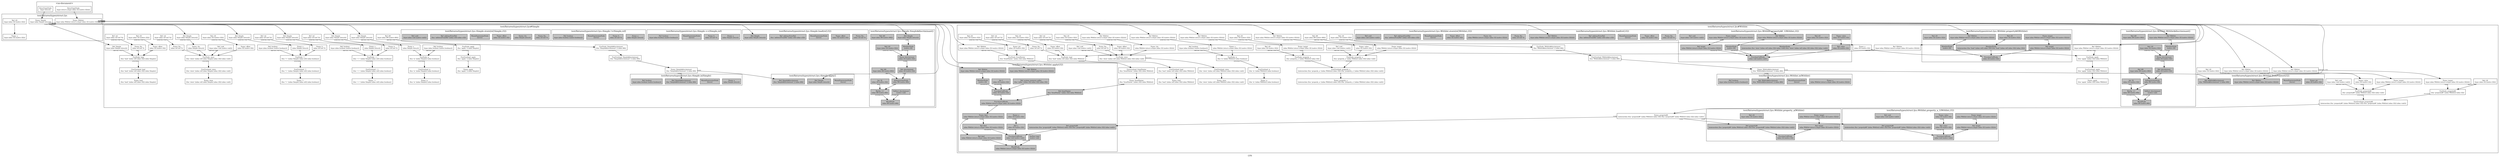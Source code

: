 digraph LYS {
  node [shape=box,fontsize=10];
  subgraph "cluster_test/fixtures/types/struct.lys" {
    1 [label="Name: Simple\n(type (alias Simple (struct)))", fillcolor=grey];
    2 [label="Name: WithInt\n(type (alias WithInt (struct a:(type (alias i32 (native i32))))))", fillcolor=grey];
    3 [label="Name: a\n(type (alias i32 (native i32)))", fillcolor=grey];
    4 [label="Ref: i32\n(type (alias i32 (native i32)))", fillcolor=grey];
    label="test/fixtures/types/struct.lys";
  }
  subgraph "cluster_<no-document>" {
    5 [label="StructTypeNode\n(type (struct))", fillcolor=grey];
    6 [label="StructTypeNode\n(type (struct a:(type (alias i32 (native i32)))))", fillcolor=grey];
    label="<no-document>";
  }
  subgraph "cluster_test/fixtures/types/struct.lys#Simple" {
    7 [label="FunOverload: Simple$discriminant\n(fun 'Simple$discriminant' () (alias i64))", fillcolor=grey];
    8 [label="FunNode: Simple$discriminant\n(fun 'Simple$discriminant' () (alias i64))", fillcolor=grey];
    9 [label="Ref: i64\n(type (alias i64 (native i64)))", fillcolor=grey];
    10 [label="Name: Simple$discriminant\n(fun 'Simple$discriminant' () (alias i64))", fillcolor=grey];
    11 [label="FunOverload: apply\n(fun 'apply' () (alias Simple))", fillcolor=grey];
    12 [label="FunNode: apply\n(fun 'apply' () (alias Simple))", fillcolor=grey];
    13 [label="Ref: Simple\n(type (alias Simple (struct)))", fillcolor=grey];
    14 [label="Name: apply\n(fun 'apply' () (alias Simple))", fillcolor=grey];
    15 [label="FunOverload: is\n(fun 'is' ((alias Simple)) (alias boolean))", fillcolor=grey];
    16 [label="FunNode: is\n(fun 'is' ((alias Simple)) (alias boolean))", fillcolor=grey];
    17 [label="Ref: Simple\n(type (alias Simple (struct)))", fillcolor=grey];
    18 [label="Name: a\n(alias Simple (struct))", fillcolor=grey];
    19 [label="Ref: boolean\n(type (alias boolean (native boolean)))", fillcolor=grey];
    20 [label="Name: is\n(fun 'is' ((alias Simple)) (alias boolean))", fillcolor=grey];
    21 [label="FunOverload: ==\n(fun '==' ((alias Simple) (alias ref)) (alias boolean))", fillcolor=grey];
    22 [label="FunNode: ==\n(fun '==' ((alias Simple) (alias ref)) (alias boolean))", fillcolor=grey];
    23 [label="Ref: Simple\n(type (alias Simple (struct)))", fillcolor=grey];
    24 [label="Name: a\n(alias Simple (struct))", fillcolor=grey];
    25 [label="Ref: ref\n(type (alias ref (ref ?)))", fillcolor=grey];
    26 [label="Name: b\n(alias ref (ref ?))", fillcolor=grey];
    27 [label="Ref: boolean\n(type (alias boolean (native boolean)))", fillcolor=grey];
    28 [label="Name: ==\n(fun '==' ((alias Simple) (alias ref)) (alias boolean))", fillcolor=grey];
    29 [label="FunOverload: !=\n(fun '!=' ((alias Simple) (alias ref)) (alias boolean))", fillcolor=grey];
    30 [label="FunNode: !=\n(fun '!=' ((alias Simple) (alias ref)) (alias boolean))", fillcolor=grey];
    31 [label="Ref: Simple\n(type (alias Simple (struct)))", fillcolor=grey];
    32 [label="Name: a\n(alias Simple (struct))", fillcolor=grey];
    33 [label="Ref: ref\n(type (alias ref (ref ?)))", fillcolor=grey];
    34 [label="Name: b\n(alias ref (ref ?))", fillcolor=grey];
    35 [label="Ref: boolean\n(type (alias boolean (native boolean)))", fillcolor=grey];
    36 [label="Name: !=\n(fun '!=' ((alias Simple) (alias ref)) (alias boolean))", fillcolor=grey];
    37 [label="FunOverload: store\n(fun 'store' ((alias ref) (alias Simple) (alias i32)) (alias void))", fillcolor=grey];
    38 [label="FunNode: store\n(fun 'store' ((alias ref) (alias Simple) (alias i32)) (alias void))", fillcolor=grey];
    39 [label="Ref: ref\n(type (alias ref (ref ?)))", fillcolor=grey];
    40 [label="Name: lhs\n(alias ref (ref ?))", fillcolor=grey];
    41 [label="Ref: Simple\n(type (alias Simple (struct)))", fillcolor=grey];
    42 [label="Name: rhs\n(alias Simple (struct))", fillcolor=grey];
    43 [label="Ref: i32\n(type (alias i32 (native i32)))", fillcolor=grey];
    44 [label="Name: offset\n(alias i32 (native i32))", fillcolor=grey];
    45 [label="Ref: void\n(type (alias void (native void)))", fillcolor=grey];
    46 [label="Name: store\n(fun 'store' ((alias ref) (alias Simple) (alias i32)) (alias void))", fillcolor=grey];
    47 [label="FunOverload: load\n(fun 'load' ((alias ref) (alias i32)) (alias Simple))", fillcolor=grey];
    48 [label="FunNode: load\n(fun 'load' ((alias ref) (alias i32)) (alias Simple))", fillcolor=grey];
    49 [label="Ref: ref\n(type (alias ref (ref ?)))", fillcolor=grey];
    50 [label="Name: lhs\n(alias ref (ref ?))", fillcolor=grey];
    51 [label="Ref: i32\n(type (alias i32 (native i32)))", fillcolor=grey];
    52 [label="Name: offset\n(alias i32 (native i32))", fillcolor=grey];
    53 [label="Ref: Simple\n(type (alias Simple (struct)))", fillcolor=grey];
    54 [label="Name: load\n(fun 'load' ((alias ref) (alias i32)) (alias Simple))", fillcolor=grey];
    subgraph "cluster_test/fixtures/types/struct.lys#Simple_0" { rankdir=TB;
      node [style=filled, fillcolor=grey];
      55 [label="BlockNode\n(alias i64 (native i64))", fillcolor=grey];
      56 [label="ValDecl: discriminant\n(native void)", fillcolor=grey];
      57 [label="Name: discriminant\n(alias i32 (native i32))", fillcolor=grey];
      58 [label="Ref: i32\n(type (alias i32 (native i32)))", fillcolor=grey];
      59 [label="MemberNode\n(native i32)", fillcolor=grey];
      60 [label="Ref: Simple\n(type (alias Simple (struct)))", fillcolor=grey];
      61 [label="BinOp: <<\n(alias i64 (native i64))", fillcolor=grey];
      62 [label="AsExpressionNode\n(alias i64 (native i64))", fillcolor=grey];
      63 [label="Ref: discriminant\n(alias i32 (native i32))", fillcolor=grey];
      64 [label="Ref: i64\n(type (alias i64 (native i64)))", fillcolor=grey];
      65 [label="Int: 32\n(alias i32 (native i32))", fillcolor=grey];
      66 [label="Ref: i64\n(type (alias i64 (native i64)))", fillcolor=grey];
      label="test/fixtures/types/struct.lys::Simple.Simple$discriminant()";
    }
    subgraph "cluster_test/fixtures/types/struct.lys#Simple_1" { rankdir=TB;
      node [style=filled, fillcolor=grey];
      67 [label="Name: lhs\n(alias ref (ref ?))", fillcolor=grey];
      68 [label="Name: offset\n(alias i32 (native i32))", fillcolor=grey];
      69 [label="WasmExpressionNode\n(never)", fillcolor=grey];
      70 [label="Ref: addressFromRef\n(fun 'addressFromRef' ((alias ref)) (alias u32))", fillcolor=grey];
      71 [label="Ref: Simple\n(type (alias Simple (struct)))", fillcolor=grey];
      label="test/fixtures/types/struct.lys::Simple.load(ref,i32)";
    }
    subgraph "cluster_test/fixtures/types/struct.lys#Simple_2" { rankdir=TB;
      node [style=filled, fillcolor=grey];
      72 [label="WasmExpressionNode\n(never)", fillcolor=grey];
      73 [label="Ref: Simple$discriminant\n(fun 'Simple$discriminant' () (alias i64))", fillcolor=grey];
      74 [label="Ref: Simple\n(type (alias Simple (struct)))", fillcolor=grey];
      label="test/fixtures/types/struct.lys::Simple.apply()";
    }
    subgraph "cluster_test/fixtures/types/struct.lys#Simple_3" { rankdir=TB;
      node [style=filled, fillcolor=grey];
      75 [label="Name: a\n(alias Simple (struct))", fillcolor=grey];
      76 [label="WasmExpressionNode\n(never)", fillcolor=grey];
      77 [label="Ref: Simple$discriminant\n(fun 'Simple$discriminant' () (alias i64))", fillcolor=grey];
      78 [label="Ref: boolean\n(type (alias boolean (native boolean)))", fillcolor=grey];
      label="test/fixtures/types/struct.lys::Simple.is(Simple)";
    }
    subgraph "cluster_test/fixtures/types/struct.lys#Simple_4" { rankdir=TB;
      node [style=filled, fillcolor=grey];
      79 [label="Name: a\n(alias Simple (struct))", fillcolor=grey];
      80 [label="Name: b\n(alias ref (ref ?))", fillcolor=grey];
      81 [label="WasmExpressionNode\n(never)", fillcolor=grey];
      82 [label="Ref: boolean\n(type (alias boolean (native boolean)))", fillcolor=grey];
      label="test/fixtures/types/struct.lys::Simple.==(Simple,ref)";
    }
    subgraph "cluster_test/fixtures/types/struct.lys#Simple_5" { rankdir=TB;
      node [style=filled, fillcolor=grey];
      83 [label="Name: a\n(alias Simple (struct))", fillcolor=grey];
      84 [label="Name: b\n(alias ref (ref ?))", fillcolor=grey];
      85 [label="WasmExpressionNode\n(never)", fillcolor=grey];
      86 [label="Ref: boolean\n(type (alias boolean (native boolean)))", fillcolor=grey];
      label="test/fixtures/types/struct.lys::Simple.!=(Simple,ref)";
    }
    subgraph "cluster_test/fixtures/types/struct.lys#Simple_6" { rankdir=TB;
      node [style=filled, fillcolor=grey];
      87 [label="Name: lhs\n(alias ref (ref ?))", fillcolor=grey];
      88 [label="Name: rhs\n(alias Simple (struct))", fillcolor=grey];
      89 [label="Name: offset\n(alias i32 (native i32))", fillcolor=grey];
      90 [label="WasmExpressionNode\n(never)", fillcolor=grey];
      91 [label="Ref: addressFromRef\n(fun 'addressFromRef' ((alias ref)) (alias u32))", fillcolor=grey];
      92 [label="Ref: void\n(type (alias void (native void)))", fillcolor=grey];
      label="test/fixtures/types/struct.lys::Simple.store(ref,Simple,i32)";
    }
    label="test/fixtures/types/struct.lys#Simple";
  }
  subgraph "cluster_test/fixtures/types/struct.lys#WithInt" {
    93 [label="FunOverload: WithInt$discriminant\n(fun 'WithInt$discriminant' () (alias i64))", fillcolor=grey];
    94 [label="FunNode: WithInt$discriminant\n(fun 'WithInt$discriminant' () (alias i64))", fillcolor=grey];
    95 [label="Ref: i64\n(type (alias i64 (native i64)))", fillcolor=grey];
    96 [label="Name: WithInt$discriminant\n(fun 'WithInt$discriminant' () (alias i64))", fillcolor=grey];
    97 [label="FunOverload: apply\n(fun 'apply' ((alias i32)) (alias WithInt))", fillcolor=grey];
    98 [label="FunNode: apply\n(fun 'apply' ((alias i32)) (alias WithInt))", fillcolor=grey];
    99 [label="Ref: i32\n(type (alias i32 (native i32)))", fillcolor=grey];
    100 [label="Name: a\n(alias i32 (native i32))", fillcolor=grey];
    101 [label="Ref: WithInt\n(type (alias WithInt (struct a:(type (alias i32 (native i32))))))", fillcolor=grey];
    102 [label="Name: apply\n(fun 'apply' ((alias i32)) (alias WithInt))", fillcolor=grey];
    103 [label="FunOverload: fromPointer\n(fun 'fromPointer' ((alias i32)) (alias WithInt))", fillcolor=grey];
    104 [label="FunNode: fromPointer\n(fun 'fromPointer' ((alias i32)) (alias WithInt))", fillcolor=grey];
    105 [label="Ref: i32\n(type (alias i32 (native i32)))", fillcolor=grey];
    106 [label="Name: ptr\n(alias i32 (native i32))", fillcolor=grey];
    107 [label="Ref: WithInt\n(type (alias WithInt (struct a:(type (alias i32 (native i32))))))", fillcolor=grey];
    108 [label="Name: fromPointer\n(fun 'fromPointer' ((alias i32)) (alias WithInt))", fillcolor=grey];
    109 [label="FunOverload: property_a\n(intersection (fun 'property_a' ((alias WithInt)) (alias i32)) (fun 'property_a' ((alias WithInt) (alias i32)) (alias void)))", fillcolor=grey];
    110 [label="FunNode: property_a\n(fun 'property_a' ((alias WithInt)) (alias i32))", fillcolor=grey];
    111 [label="Ref: WithInt\n(type (alias WithInt (struct a:(type (alias i32 (native i32))))))", fillcolor=grey];
    112 [label="Name: target\n(alias WithInt (struct a:(type (alias i32 (native i32)))))", fillcolor=grey];
    113 [label="Ref: i32\n(type (alias i32 (native i32)))", fillcolor=grey];
    114 [label="FunNode: property_a\n(fun 'property_a' ((alias WithInt) (alias i32)) (alias void))", fillcolor=grey];
    115 [label="Ref: WithInt\n(type (alias WithInt (struct a:(type (alias i32 (native i32))))))", fillcolor=grey];
    116 [label="Name: target\n(alias WithInt (struct a:(type (alias i32 (native i32)))))", fillcolor=grey];
    117 [label="Ref: i32\n(type (alias i32 (native i32)))", fillcolor=grey];
    118 [label="Name: value\n(alias i32 (native i32))", fillcolor=grey];
    119 [label="Ref: void\n(type (alias void (native void)))", fillcolor=grey];
    120 [label="Name: property_a\n(intersection (fun 'property_a' ((alias WithInt)) (alias i32)) (fun 'property_a' ((alias WithInt) (alias i32)) (alias void)))", fillcolor=grey];
    121 [label="FunOverload: property$0\n(intersection (fun 'property$0' ((alias WithInt)) (alias i32)) (fun 'property$0' ((alias WithInt) (alias i32)) (alias void)))", fillcolor=grey];
    122 [label="FunNode: property$0\n(fun 'property$0' ((alias WithInt)) (alias i32))", fillcolor=grey];
    123 [label="Ref: WithInt\n(type (alias WithInt (struct a:(type (alias i32 (native i32))))))", fillcolor=grey];
    124 [label="Name: target\n(type (alias WithInt (struct a:(type (alias i32 (native i32))))))", fillcolor=grey];
    125 [label="Ref: i32\n(type (alias i32 (native i32)))", fillcolor=grey];
    126 [label="FunNode: property$0\n(fun 'property$0' ((alias WithInt) (alias i32)) (alias void))", fillcolor=grey];
    127 [label="Ref: WithInt\n(type (alias WithInt (struct a:(type (alias i32 (native i32))))))", fillcolor=grey];
    128 [label="Name: target\n(type (alias WithInt (struct a:(type (alias i32 (native i32))))))", fillcolor=grey];
    129 [label="Ref: i32\n(type (alias i32 (native i32)))", fillcolor=grey];
    130 [label="Name: value\n(alias i32 (native i32))", fillcolor=grey];
    131 [label="Ref: void\n(type (alias void (native void)))", fillcolor=grey];
    132 [label="Name: property$0\n(intersection (fun 'property$0' ((alias WithInt)) (alias i32)) (fun 'property$0' ((alias WithInt) (alias i32)) (alias void)))", fillcolor=grey];
    133 [label="FunOverload: is\n(fun 'is' ((alias WithInt)) (alias boolean))", fillcolor=grey];
    134 [label="FunNode: is\n(fun 'is' ((alias WithInt)) (alias boolean))", fillcolor=grey];
    135 [label="Ref: WithInt\n(type (alias WithInt (struct a:(type (alias i32 (native i32))))))", fillcolor=grey];
    136 [label="Name: a\n(alias WithInt (struct a:(type (alias i32 (native i32)))))", fillcolor=grey];
    137 [label="Ref: boolean\n(type (alias boolean (native boolean)))", fillcolor=grey];
    138 [label="Name: is\n(fun 'is' ((alias WithInt)) (alias boolean))", fillcolor=grey];
    139 [label="FunOverload: store\n(fun 'store' ((alias ref) (alias WithInt) (alias i32)) (alias void))", fillcolor=grey];
    140 [label="FunNode: store\n(fun 'store' ((alias ref) (alias WithInt) (alias i32)) (alias void))", fillcolor=grey];
    141 [label="Ref: ref\n(type (alias ref (ref ?)))", fillcolor=grey];
    142 [label="Name: lhs\n(alias ref (ref ?))", fillcolor=grey];
    143 [label="Ref: WithInt\n(type (alias WithInt (struct a:(type (alias i32 (native i32))))))", fillcolor=grey];
    144 [label="Name: rhs\n(alias WithInt (struct a:(type (alias i32 (native i32)))))", fillcolor=grey];
    145 [label="Ref: i32\n(type (alias i32 (native i32)))", fillcolor=grey];
    146 [label="Name: offset\n(alias i32 (native i32))", fillcolor=grey];
    147 [label="Ref: void\n(type (alias void (native void)))", fillcolor=grey];
    148 [label="Name: store\n(fun 'store' ((alias ref) (alias WithInt) (alias i32)) (alias void))", fillcolor=grey];
    149 [label="FunOverload: load\n(fun 'load' ((alias ref) (alias i32)) (alias WithInt))", fillcolor=grey];
    150 [label="FunNode: load\n(fun 'load' ((alias ref) (alias i32)) (alias WithInt))", fillcolor=grey];
    151 [label="Ref: ref\n(type (alias ref (ref ?)))", fillcolor=grey];
    152 [label="Name: lhs\n(alias ref (ref ?))", fillcolor=grey];
    153 [label="Ref: i32\n(type (alias i32 (native i32)))", fillcolor=grey];
    154 [label="Name: offset\n(alias i32 (native i32))", fillcolor=grey];
    155 [label="Ref: WithInt\n(type (alias WithInt (struct a:(type (alias i32 (native i32))))))", fillcolor=grey];
    156 [label="Name: load\n(fun 'load' ((alias ref) (alias i32)) (alias WithInt))", fillcolor=grey];
    subgraph "cluster_test/fixtures/types/struct.lys#WithInt_0" { rankdir=TB;
      node [style=filled, fillcolor=grey];
      157 [label="BlockNode\n(alias i64 (native i64))", fillcolor=grey];
      158 [label="ValDecl: discriminant\n(native void)", fillcolor=grey];
      159 [label="Name: discriminant\n(alias i32 (native i32))", fillcolor=grey];
      160 [label="Ref: i32\n(type (alias i32 (native i32)))", fillcolor=grey];
      161 [label="MemberNode\n(native i32)", fillcolor=grey];
      162 [label="Ref: WithInt\n(type (alias WithInt (struct a:(type (alias i32 (native i32))))))", fillcolor=grey];
      163 [label="BinOp: <<\n(alias i64 (native i64))", fillcolor=grey];
      164 [label="AsExpressionNode\n(alias i64 (native i64))", fillcolor=grey];
      165 [label="Ref: discriminant\n(alias i32 (native i32))", fillcolor=grey];
      166 [label="Ref: i64\n(type (alias i64 (native i64)))", fillcolor=grey];
      167 [label="Int: 32\n(alias i32 (native i32))", fillcolor=grey];
      168 [label="Ref: i64\n(type (alias i64 (native i64)))", fillcolor=grey];
      label="test/fixtures/types/struct.lys::WithInt.WithInt$discriminant()";
    }
    subgraph "cluster_test/fixtures/types/struct.lys#WithInt_1" { rankdir=TB;
      node [style=filled, fillcolor=grey];
      169 [label="Name: a\n(alias i32 (native i32))", fillcolor=grey];
      170 [label="BlockNode\n(alias WithInt (struct a:(type (alias i32 (native i32)))))", fillcolor=grey];
      171 [label="VarDecl: $ref\n(native void)", fillcolor=grey];
      172 [label="Name: $ref\n(alias WithInt (struct a:(type (alias i32 (native i32)))))", fillcolor=grey];
      173 [label="FunctionCallNode\n(alias WithInt (struct a:(type (alias i32 (native i32)))))", fillcolor=grey];
      174 [label="Ref: fromPointer\n(fun 'fromPointer' ((alias i32)) (alias WithInt))", fillcolor=grey];
      175 [label="FunctionCallNode\n(alias i32 (native i32))", fillcolor=grey];
      176 [label="Ref: system::memory::calloc\n(fun 'calloc' ((alias i32) (alias i32)) (alias i32))", fillcolor=grey];
      177 [label="Int: 1\n(alias i32 (native i32))", fillcolor=grey];
      178 [label="MemberNode\n(native i32)", fillcolor=grey];
      179 [label="Ref: WithInt\n(type (alias WithInt (struct a:(type (alias i32 (native i32))))))", fillcolor=grey];
      180 [label="FunctionCallNode\n(alias void (native void))", fillcolor=grey];
      181 [label="Ref: property$0\n(intersection (fun 'property$0' ((alias WithInt)) (alias i32)) (fun 'property$0' ((alias WithInt) (alias i32)) (alias void)))", fillcolor=grey];
      182 [label="Ref: $ref\n(alias WithInt (struct a:(type (alias i32 (native i32)))))", fillcolor=grey];
      183 [label="Ref: a\n(alias i32 (native i32))", fillcolor=grey];
      184 [label="Ref: $ref\n(alias WithInt (struct a:(type (alias i32 (native i32)))))", fillcolor=grey];
      185 [label="Ref: WithInt\n(type (alias WithInt (struct a:(type (alias i32 (native i32))))))", fillcolor=grey];
      label="test/fixtures/types/struct.lys::WithInt.apply(i32)";
    }
    subgraph "cluster_test/fixtures/types/struct.lys#WithInt_2" { rankdir=TB;
      node [style=filled, fillcolor=grey];
      186 [label="Name: ptr\n(alias i32 (native i32))", fillcolor=grey];
      187 [label="WasmExpressionNode\n(never)", fillcolor=grey];
      188 [label="Ref: WithInt$discriminant\n(fun 'WithInt$discriminant' () (alias i64))", fillcolor=grey];
      189 [label="Ref: WithInt\n(type (alias WithInt (struct a:(type (alias i32 (native i32))))))", fillcolor=grey];
      label="test/fixtures/types/struct.lys::WithInt.fromPointer(i32)";
    }
    subgraph "cluster_test/fixtures/types/struct.lys#WithInt_3" { rankdir=TB;
      node [style=filled, fillcolor=grey];
      190 [label="Name: target\n(type (alias WithInt (struct a:(type (alias i32 (native i32))))))", fillcolor=grey];
      191 [label="FunctionCallNode\n(alias i32 (native i32))", fillcolor=grey];
      192 [label="MemberNode\n(intersection (fun 'load' ((alias ref)) (alias i32)) (fun 'load' ((alias ref) (alias i32)) (alias i32)))", fillcolor=grey];
      193 [label="Ref: i32\n(type (alias i32 (native i32)))", fillcolor=grey];
      194 [label="Ref: target\n(alias WithInt (struct a:(type (alias i32 (native i32)))))", fillcolor=grey];
      195 [label="MemberNode\n(native i32)", fillcolor=grey];
      196 [label="Ref: WithInt\n(type (alias WithInt (struct a:(type (alias i32 (native i32))))))", fillcolor=grey];
      197 [label="Ref: i32\n(type (alias i32 (native i32)))", fillcolor=grey];
      label="test/fixtures/types/struct.lys::WithInt.property$0(WithInt)";
    }
    subgraph "cluster_test/fixtures/types/struct.lys#WithInt_4" { rankdir=TB;
      node [style=filled, fillcolor=grey];
      198 [label="Name: target\n(type (alias WithInt (struct a:(type (alias i32 (native i32))))))", fillcolor=grey];
      199 [label="Name: value\n(alias i32 (native i32))", fillcolor=grey];
      200 [label="FunctionCallNode\n(alias void (native void))", fillcolor=grey];
      201 [label="MemberNode\n(intersection (fun 'store' ((alias ref) (alias i32)) (alias void)) (fun 'store' ((alias ref) (alias i32) (alias i32)) (alias void)))", fillcolor=grey];
      202 [label="Ref: i32\n(type (alias i32 (native i32)))", fillcolor=grey];
      203 [label="Ref: target\n(alias WithInt (struct a:(type (alias i32 (native i32)))))", fillcolor=grey];
      204 [label="Ref: value\n(alias i32 (native i32))", fillcolor=grey];
      205 [label="MemberNode\n(native i32)", fillcolor=grey];
      206 [label="Ref: WithInt\n(type (alias WithInt (struct a:(type (alias i32 (native i32))))))", fillcolor=grey];
      207 [label="Ref: void\n(type (alias void (native void)))", fillcolor=grey];
      label="test/fixtures/types/struct.lys::WithInt.property$0_1(WithInt,i32)";
    }
    subgraph "cluster_test/fixtures/types/struct.lys#WithInt_5" { rankdir=TB;
      node [style=filled, fillcolor=grey];
      208 [label="Name: lhs\n(alias ref (ref ?))", fillcolor=grey];
      209 [label="Name: offset\n(alias i32 (native i32))", fillcolor=grey];
      210 [label="WasmExpressionNode\n(never)", fillcolor=grey];
      211 [label="Ref: addressFromRef\n(fun 'addressFromRef' ((alias ref)) (alias u32))", fillcolor=grey];
      212 [label="Ref: WithInt\n(type (alias WithInt (struct a:(type (alias i32 (native i32))))))", fillcolor=grey];
      label="test/fixtures/types/struct.lys::WithInt.load(ref,i32)";
    }
    subgraph "cluster_test/fixtures/types/struct.lys#WithInt_6" { rankdir=TB;
      node [style=filled, fillcolor=grey];
      213 [label="Name: target\n(alias WithInt (struct a:(type (alias i32 (native i32)))))", fillcolor=grey];
      214 [label="FunctionCallNode\n(alias i32 (native i32))", fillcolor=grey];
      215 [label="Ref: property$0\n(intersection (fun 'property$0' ((alias WithInt)) (alias i32)) (fun 'property$0' ((alias WithInt) (alias i32)) (alias void)))", fillcolor=grey];
      216 [label="Ref: target\n(alias WithInt (struct a:(type (alias i32 (native i32)))))", fillcolor=grey];
      217 [label="Ref: i32\n(type (alias i32 (native i32)))", fillcolor=grey];
      label="test/fixtures/types/struct.lys::WithInt.property_a(WithInt)";
    }
    subgraph "cluster_test/fixtures/types/struct.lys#WithInt_7" { rankdir=TB;
      node [style=filled, fillcolor=grey];
      218 [label="Name: target\n(alias WithInt (struct a:(type (alias i32 (native i32)))))", fillcolor=grey];
      219 [label="Name: value\n(alias i32 (native i32))", fillcolor=grey];
      220 [label="FunctionCallNode\n(alias void (native void))", fillcolor=grey];
      221 [label="Ref: property$0\n(intersection (fun 'property$0' ((alias WithInt)) (alias i32)) (fun 'property$0' ((alias WithInt) (alias i32)) (alias void)))", fillcolor=grey];
      222 [label="Ref: target\n(alias WithInt (struct a:(type (alias i32 (native i32)))))", fillcolor=grey];
      223 [label="Ref: value\n(alias i32 (native i32))", fillcolor=grey];
      224 [label="Ref: void\n(type (alias void (native void)))", fillcolor=grey];
      label="test/fixtures/types/struct.lys::WithInt.property_a_1(WithInt,i32)";
    }
    subgraph "cluster_test/fixtures/types/struct.lys#WithInt_8" { rankdir=TB;
      node [style=filled, fillcolor=grey];
      225 [label="Name: a\n(alias WithInt (struct a:(type (alias i32 (native i32)))))", fillcolor=grey];
      226 [label="WasmExpressionNode\n(never)", fillcolor=grey];
      227 [label="Ref: WithInt$discriminant\n(fun 'WithInt$discriminant' () (alias i64))", fillcolor=grey];
      228 [label="Ref: boolean\n(type (alias boolean (native boolean)))", fillcolor=grey];
      label="test/fixtures/types/struct.lys::WithInt.is(WithInt)";
    }
    subgraph "cluster_test/fixtures/types/struct.lys#WithInt_9" { rankdir=TB;
      node [style=filled, fillcolor=grey];
      229 [label="Name: lhs\n(alias ref (ref ?))", fillcolor=grey];
      230 [label="Name: rhs\n(alias WithInt (struct a:(type (alias i32 (native i32)))))", fillcolor=grey];
      231 [label="Name: offset\n(alias i32 (native i32))", fillcolor=grey];
      232 [label="WasmExpressionNode\n(never)", fillcolor=grey];
      233 [label="Ref: addressFromRef\n(fun 'addressFromRef' ((alias ref)) (alias u32))", fillcolor=grey];
      234 [label="Ref: void\n(type (alias void (native void)))", fillcolor=grey];
      label="test/fixtures/types/struct.lys::WithInt.store(ref,WithInt,i32)";
    }
    label="test/fixtures/types/struct.lys#WithInt";
  }
  1 -> 13[taillabel="[NAME]" fontsize=7 fontname="times" color="black" ];
  1 -> 17[taillabel="[NAME]" fontsize=7 fontname="times" color="black" ];
  1 -> 23[taillabel="[NAME]" fontsize=7 fontname="times" color="black" ];
  1 -> 31[taillabel="[NAME]" fontsize=7 fontname="times" color="black" ];
  1 -> 41[taillabel="[NAME]" fontsize=7 fontname="times" color="black" ];
  1 -> 53[taillabel="[NAME]" fontsize=7 fontname="times" color="black" ];
  1 -> 60[taillabel="[NAME]" fontsize=7 fontname="times" color="black" ];
  1 -> 71[taillabel="[NAME]" fontsize=7 fontname="times" color="black" ];
  1 -> 74[taillabel="[NAME]" fontsize=7 fontname="times" color="black" ];
  5 -> 1[taillabel="[]" fontsize=7 fontname="times" color="black" ];
  7 -> 10[taillabel="[]" fontsize=7 fontname="times" color="black" ];
  8 -> 7[taillabel="[FUNCTION]" fontsize=7 fontname="times" color="black" ];
  9 -> 8[taillabel="[#RETURN_TYPE]" fontsize=7 fontname="times" color="black" ];
  10 -> 73[taillabel="[NAME]" fontsize=7 fontname="times" color="black" ];
  10 -> 77[taillabel="[NAME]" fontsize=7 fontname="times" color="black" ];
  11 -> 14[taillabel="[]" fontsize=7 fontname="times" color="black" ];
  12 -> 11[taillabel="[FUNCTION]" fontsize=7 fontname="times" color="black" ];
  13 -> 12[taillabel="[#RETURN_TYPE]" fontsize=7 fontname="times" color="black" ];
  15 -> 20[taillabel="[]" fontsize=7 fontname="times" color="black" ];
  16 -> 15[taillabel="[FUNCTION]" fontsize=7 fontname="times" color="black" ];
  17 -> 18[taillabel="[EXPECTED_TYPE]" fontsize=7 fontname="times" color="black" ];
  18 -> 16[taillabel="[a]" fontsize=7 fontname="times" color="black" ];
  19 -> 16[taillabel="[#RETURN_TYPE]" fontsize=7 fontname="times" color="black" ];
  21 -> 28[taillabel="[]" fontsize=7 fontname="times" color="black" ];
  22 -> 21[taillabel="[FUNCTION]" fontsize=7 fontname="times" color="black" ];
  23 -> 24[taillabel="[EXPECTED_TYPE]" fontsize=7 fontname="times" color="black" ];
  24 -> 22[taillabel="[a]" fontsize=7 fontname="times" color="black" ];
  25 -> 26[taillabel="[EXPECTED_TYPE]" fontsize=7 fontname="times" color="black" ];
  26 -> 22[taillabel="[b]" fontsize=7 fontname="times" color="black" ];
  27 -> 22[taillabel="[#RETURN_TYPE]" fontsize=7 fontname="times" color="black" ];
  29 -> 36[taillabel="[]" fontsize=7 fontname="times" color="black" ];
  30 -> 29[taillabel="[FUNCTION]" fontsize=7 fontname="times" color="black" ];
  31 -> 32[taillabel="[EXPECTED_TYPE]" fontsize=7 fontname="times" color="black" ];
  32 -> 30[taillabel="[a]" fontsize=7 fontname="times" color="black" ];
  33 -> 34[taillabel="[EXPECTED_TYPE]" fontsize=7 fontname="times" color="black" ];
  34 -> 30[taillabel="[b]" fontsize=7 fontname="times" color="black" ];
  35 -> 30[taillabel="[#RETURN_TYPE]" fontsize=7 fontname="times" color="black" ];
  37 -> 46[taillabel="[]" fontsize=7 fontname="times" color="black" ];
  38 -> 37[taillabel="[FUNCTION]" fontsize=7 fontname="times" color="black" ];
  39 -> 40[taillabel="[EXPECTED_TYPE]" fontsize=7 fontname="times" color="black" ];
  40 -> 38[taillabel="[lhs]" fontsize=7 fontname="times" color="black" ];
  41 -> 42[taillabel="[EXPECTED_TYPE]" fontsize=7 fontname="times" color="black" ];
  42 -> 38[taillabel="[rhs]" fontsize=7 fontname="times" color="black" ];
  43 -> 44[taillabel="[EXPECTED_TYPE]" fontsize=7 fontname="times" color="black" ];
  44 -> 38[taillabel="[offset]" fontsize=7 fontname="times" color="black" ];
  45 -> 38[taillabel="[#RETURN_TYPE]" fontsize=7 fontname="times" color="black" ];
  47 -> 54[taillabel="[]" fontsize=7 fontname="times" color="black" ];
  48 -> 47[taillabel="[FUNCTION]" fontsize=7 fontname="times" color="black" ];
  49 -> 50[taillabel="[EXPECTED_TYPE]" fontsize=7 fontname="times" color="black" ];
  50 -> 48[taillabel="[lhs]" fontsize=7 fontname="times" color="black" ];
  51 -> 52[taillabel="[EXPECTED_TYPE]" fontsize=7 fontname="times" color="black" ];
  52 -> 48[taillabel="[offset]" fontsize=7 fontname="times" color="black" ];
  53 -> 48[taillabel="[#RETURN_TYPE]" fontsize=7 fontname="times" color="black" ];
  2 -> 101[taillabel="[NAME]" fontsize=7 fontname="times" color="black" ];
  2 -> 107[taillabel="[NAME]" fontsize=7 fontname="times" color="black" ];
  2 -> 111[taillabel="[NAME]" fontsize=7 fontname="times" color="black" ];
  2 -> 115[taillabel="[NAME]" fontsize=7 fontname="times" color="black" ];
  2 -> 123[taillabel="[NAME]" fontsize=7 fontname="times" color="black" ];
  2 -> 127[taillabel="[NAME]" fontsize=7 fontname="times" color="black" ];
  2 -> 135[taillabel="[NAME]" fontsize=7 fontname="times" color="black" ];
  2 -> 143[taillabel="[NAME]" fontsize=7 fontname="times" color="black" ];
  2 -> 155[taillabel="[NAME]" fontsize=7 fontname="times" color="black" ];
  2 -> 162[taillabel="[NAME]" fontsize=7 fontname="times" color="black" ];
  2 -> 179[taillabel="[NAME]" fontsize=7 fontname="times" color="black" ];
  2 -> 185[taillabel="[NAME]" fontsize=7 fontname="times" color="black" ];
  2 -> 189[taillabel="[NAME]" fontsize=7 fontname="times" color="black" ];
  2 -> 196[taillabel="[NAME]" fontsize=7 fontname="times" color="black" ];
  2 -> 206[taillabel="[NAME]" fontsize=7 fontname="times" color="black" ];
  2 -> 212[taillabel="[NAME]" fontsize=7 fontname="times" color="black" ];
  6 -> 2[taillabel="[]" fontsize=7 fontname="times" color="black" ];
  4 -> 3[taillabel="[]" fontsize=7 fontname="times" color="black" ];
  93 -> 96[taillabel="[]" fontsize=7 fontname="times" color="black" ];
  94 -> 93[taillabel="[FUNCTION]" fontsize=7 fontname="times" color="black" ];
  95 -> 94[taillabel="[#RETURN_TYPE]" fontsize=7 fontname="times" color="black" ];
  96 -> 188[taillabel="[NAME]" fontsize=7 fontname="times" color="black" ];
  96 -> 227[taillabel="[NAME]" fontsize=7 fontname="times" color="black" ];
  97 -> 102[taillabel="[]" fontsize=7 fontname="times" color="black" ];
  98 -> 97[taillabel="[FUNCTION]" fontsize=7 fontname="times" color="black" ];
  99 -> 100[taillabel="[EXPECTED_TYPE]" fontsize=7 fontname="times" color="black" ];
  100 -> 98[taillabel="[a]" fontsize=7 fontname="times" color="black" ];
  101 -> 98[taillabel="[#RETURN_TYPE]" fontsize=7 fontname="times" color="black" ];
  103 -> 108[taillabel="[]" fontsize=7 fontname="times" color="black" ];
  104 -> 103[taillabel="[FUNCTION]" fontsize=7 fontname="times" color="black" ];
  105 -> 106[taillabel="[EXPECTED_TYPE]" fontsize=7 fontname="times" color="black" ];
  106 -> 104[taillabel="[ptr]" fontsize=7 fontname="times" color="black" ];
  107 -> 104[taillabel="[#RETURN_TYPE]" fontsize=7 fontname="times" color="black" ];
  108 -> 174[taillabel="[NAME]" fontsize=7 fontname="times" color="black" ];
  109 -> 120[taillabel="[]" fontsize=7 fontname="times" color="black" ];
  110 -> 109[taillabel="[FUNCTION]" fontsize=7 fontname="times" color="black" ];
  111 -> 112[taillabel="[EXPECTED_TYPE]" fontsize=7 fontname="times" color="black" ];
  112 -> 110[taillabel="[target]" fontsize=7 fontname="times" color="black" ];
  113 -> 110[taillabel="[#RETURN_TYPE]" fontsize=7 fontname="times" color="black" ];
  114 -> 109[taillabel="[FUNCTION]" fontsize=7 fontname="times" color="black" ];
  115 -> 116[taillabel="[EXPECTED_TYPE]" fontsize=7 fontname="times" color="black" ];
  116 -> 114[taillabel="[target]" fontsize=7 fontname="times" color="black" ];
  117 -> 118[taillabel="[EXPECTED_TYPE]" fontsize=7 fontname="times" color="black" ];
  118 -> 114[taillabel="[value]" fontsize=7 fontname="times" color="black" ];
  119 -> 114[taillabel="[#RETURN_TYPE]" fontsize=7 fontname="times" color="black" ];
  121 -> 132[taillabel="[]" fontsize=7 fontname="times" color="black" ];
  122 -> 121[taillabel="[FUNCTION]" fontsize=7 fontname="times" color="black" ];
  123 -> 124[taillabel="[EXPECTED_TYPE]" fontsize=7 fontname="times" color="black" ];
  124 -> 122[taillabel="[target]" fontsize=7 fontname="times" color="black" ];
  125 -> 122[taillabel="[#RETURN_TYPE]" fontsize=7 fontname="times" color="black" ];
  126 -> 121[taillabel="[FUNCTION]" fontsize=7 fontname="times" color="black" ];
  127 -> 128[taillabel="[EXPECTED_TYPE]" fontsize=7 fontname="times" color="black" ];
  128 -> 126[taillabel="[target]" fontsize=7 fontname="times" color="black" ];
  129 -> 130[taillabel="[EXPECTED_TYPE]" fontsize=7 fontname="times" color="black" ];
  130 -> 126[taillabel="[value]" fontsize=7 fontname="times" color="black" ];
  131 -> 126[taillabel="[#RETURN_TYPE]" fontsize=7 fontname="times" color="black" ];
  132 -> 181[taillabel="[NAME]" fontsize=7 fontname="times" color="black" ];
  132 -> 215[taillabel="[NAME]" fontsize=7 fontname="times" color="black" ];
  132 -> 221[taillabel="[NAME]" fontsize=7 fontname="times" color="black" ];
  133 -> 138[taillabel="[]" fontsize=7 fontname="times" color="black" ];
  134 -> 133[taillabel="[FUNCTION]" fontsize=7 fontname="times" color="black" ];
  135 -> 136[taillabel="[EXPECTED_TYPE]" fontsize=7 fontname="times" color="black" ];
  136 -> 134[taillabel="[a]" fontsize=7 fontname="times" color="black" ];
  137 -> 134[taillabel="[#RETURN_TYPE]" fontsize=7 fontname="times" color="black" ];
  139 -> 148[taillabel="[]" fontsize=7 fontname="times" color="black" ];
  140 -> 139[taillabel="[FUNCTION]" fontsize=7 fontname="times" color="black" ];
  141 -> 142[taillabel="[EXPECTED_TYPE]" fontsize=7 fontname="times" color="black" ];
  142 -> 140[taillabel="[lhs]" fontsize=7 fontname="times" color="black" ];
  143 -> 144[taillabel="[EXPECTED_TYPE]" fontsize=7 fontname="times" color="black" ];
  144 -> 140[taillabel="[rhs]" fontsize=7 fontname="times" color="black" ];
  145 -> 146[taillabel="[EXPECTED_TYPE]" fontsize=7 fontname="times" color="black" ];
  146 -> 140[taillabel="[offset]" fontsize=7 fontname="times" color="black" ];
  147 -> 140[taillabel="[#RETURN_TYPE]" fontsize=7 fontname="times" color="black" ];
  149 -> 156[taillabel="[]" fontsize=7 fontname="times" color="black" ];
  150 -> 149[taillabel="[FUNCTION]" fontsize=7 fontname="times" color="black" ];
  151 -> 152[taillabel="[EXPECTED_TYPE]" fontsize=7 fontname="times" color="black" ];
  152 -> 150[taillabel="[lhs]" fontsize=7 fontname="times" color="black" ];
  153 -> 154[taillabel="[EXPECTED_TYPE]" fontsize=7 fontname="times" color="black" ];
  154 -> 150[taillabel="[offset]" fontsize=7 fontname="times" color="black" ];
  155 -> 150[taillabel="[#RETURN_TYPE]" fontsize=7 fontname="times" color="black" ];
  56 -> 55[taillabel="[STATEMENTS]" fontsize=7 fontname="times" color="black" ];
  57 -> 63[taillabel="[NAME]" fontsize=7 fontname="times" color="black" ];
  58 -> 57[taillabel="[EXPECTED_TYPE]" fontsize=7 fontname="times" color="black" ];
  59 -> 57[taillabel="[DEFAULT_VALUE]" fontsize=7 fontname="times" color="black" ];
  60 -> 59[taillabel="[LHS]" fontsize=7 fontname="times" color="black" ];
  61 -> 55[taillabel="[STATEMENTS]" fontsize=7 fontname="times" color="black" ];
  62 -> 61[taillabel="[LHS]" fontsize=7 fontname="times" color="black" ];
  63 -> 62[taillabel="[LHS]" fontsize=7 fontname="times" color="black" ];
  64 -> 62[taillabel="[RHS]" fontsize=7 fontname="times" color="black" ];
  65 -> 61[taillabel="[RHS]" fontsize=7 fontname="times" color="black" ];
  158 -> 157[taillabel="[STATEMENTS]" fontsize=7 fontname="times" color="black" ];
  159 -> 165[taillabel="[NAME]" fontsize=7 fontname="times" color="black" ];
  160 -> 159[taillabel="[EXPECTED_TYPE]" fontsize=7 fontname="times" color="black" ];
  161 -> 159[taillabel="[DEFAULT_VALUE]" fontsize=7 fontname="times" color="black" ];
  162 -> 161[taillabel="[LHS]" fontsize=7 fontname="times" color="black" ];
  163 -> 157[taillabel="[STATEMENTS]" fontsize=7 fontname="times" color="black" ];
  164 -> 163[taillabel="[LHS]" fontsize=7 fontname="times" color="black" ];
  165 -> 164[taillabel="[LHS]" fontsize=7 fontname="times" color="black" ];
  166 -> 164[taillabel="[RHS]" fontsize=7 fontname="times" color="black" ];
  167 -> 163[taillabel="[RHS]" fontsize=7 fontname="times" color="black" ];
  169 -> 183[taillabel="[NAME]" fontsize=7 fontname="times" color="black" ];
  171 -> 170[taillabel="[STATEMENTS]" fontsize=7 fontname="times" color="black" ];
  172 -> 182[taillabel="[NAME]" fontsize=7 fontname="times" color="black" ];
  172 -> 184[taillabel="[NAME]" fontsize=7 fontname="times" color="black" ];
  173 -> 172[taillabel="[DEFAULT_VALUE]" fontsize=7 fontname="times" color="black" ];
  174 -> 173[taillabel="[]" fontsize=7 fontname="times" color="black" ];
  175 -> 173[taillabel="[PARAMETER]" fontsize=7 fontname="times" color="black" ];
  176 -> 175[taillabel="[]" fontsize=7 fontname="times" color="black" ];
  177 -> 175[taillabel="[PARAMETER]" fontsize=7 fontname="times" color="black" ];
  178 -> 175[taillabel="[PARAMETER]" fontsize=7 fontname="times" color="black" ];
  179 -> 178[taillabel="[LHS]" fontsize=7 fontname="times" color="black" ];
  180 -> 170[taillabel="[STATEMENTS]" fontsize=7 fontname="times" color="black" ];
  181 -> 180[taillabel="[]" fontsize=7 fontname="times" color="black" ];
  182 -> 180[taillabel="[PARAMETER]" fontsize=7 fontname="times" color="black" ];
  183 -> 180[taillabel="[PARAMETER]" fontsize=7 fontname="times" color="black" ];
  184 -> 170[taillabel="[STATEMENTS]" fontsize=7 fontname="times" color="black" ];
  190 -> 194[taillabel="[NAME]" fontsize=7 fontname="times" color="black" ];
  192 -> 191[taillabel="[]" fontsize=7 fontname="times" color="black" ];
  193 -> 192[taillabel="[LHS]" fontsize=7 fontname="times" color="black" ];
  194 -> 191[taillabel="[PARAMETER]" fontsize=7 fontname="times" color="black" ];
  195 -> 191[taillabel="[PARAMETER]" fontsize=7 fontname="times" color="black" ];
  196 -> 195[taillabel="[LHS]" fontsize=7 fontname="times" color="black" ];
  198 -> 203[taillabel="[NAME]" fontsize=7 fontname="times" color="black" ];
  199 -> 204[taillabel="[NAME]" fontsize=7 fontname="times" color="black" ];
  201 -> 200[taillabel="[]" fontsize=7 fontname="times" color="black" ];
  202 -> 201[taillabel="[LHS]" fontsize=7 fontname="times" color="black" ];
  203 -> 200[taillabel="[PARAMETER]" fontsize=7 fontname="times" color="black" ];
  204 -> 200[taillabel="[PARAMETER]" fontsize=7 fontname="times" color="black" ];
  205 -> 200[taillabel="[PARAMETER]" fontsize=7 fontname="times" color="black" ];
  206 -> 205[taillabel="[LHS]" fontsize=7 fontname="times" color="black" ];
  213 -> 216[taillabel="[NAME]" fontsize=7 fontname="times" color="black" ];
  215 -> 214[taillabel="[]" fontsize=7 fontname="times" color="black" ];
  216 -> 214[taillabel="[PARAMETER]" fontsize=7 fontname="times" color="black" ];
  218 -> 222[taillabel="[NAME]" fontsize=7 fontname="times" color="black" ];
  219 -> 223[taillabel="[NAME]" fontsize=7 fontname="times" color="black" ];
  221 -> 220[taillabel="[]" fontsize=7 fontname="times" color="black" ];
  222 -> 220[taillabel="[PARAMETER]" fontsize=7 fontname="times" color="black" ];
  223 -> 220[taillabel="[PARAMETER]" fontsize=7 fontname="times" color="black" ];
  label="LYS";
}

